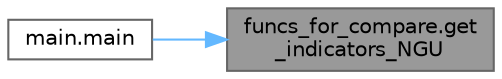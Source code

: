 digraph "funcs_for_compare.get_indicators_NGU"
{
 // LATEX_PDF_SIZE
  bgcolor="transparent";
  edge [fontname=Helvetica,fontsize=10,labelfontname=Helvetica,labelfontsize=10];
  node [fontname=Helvetica,fontsize=10,shape=box,height=0.2,width=0.4];
  rankdir="RL";
  Node1 [id="Node000001",label="funcs_for_compare.get\l_indicators_NGU",height=0.2,width=0.4,color="gray40", fillcolor="grey60", style="filled", fontcolor="black",tooltip=" "];
  Node1 -> Node2 [id="edge1_Node000001_Node000002",dir="back",color="steelblue1",style="solid",tooltip=" "];
  Node2 [id="Node000002",label="main.main",height=0.2,width=0.4,color="grey40", fillcolor="white", style="filled",URL="$namespacemain.html#a3140e9a5b6a71ffbf498198cfc471b88",tooltip=" "];
}
